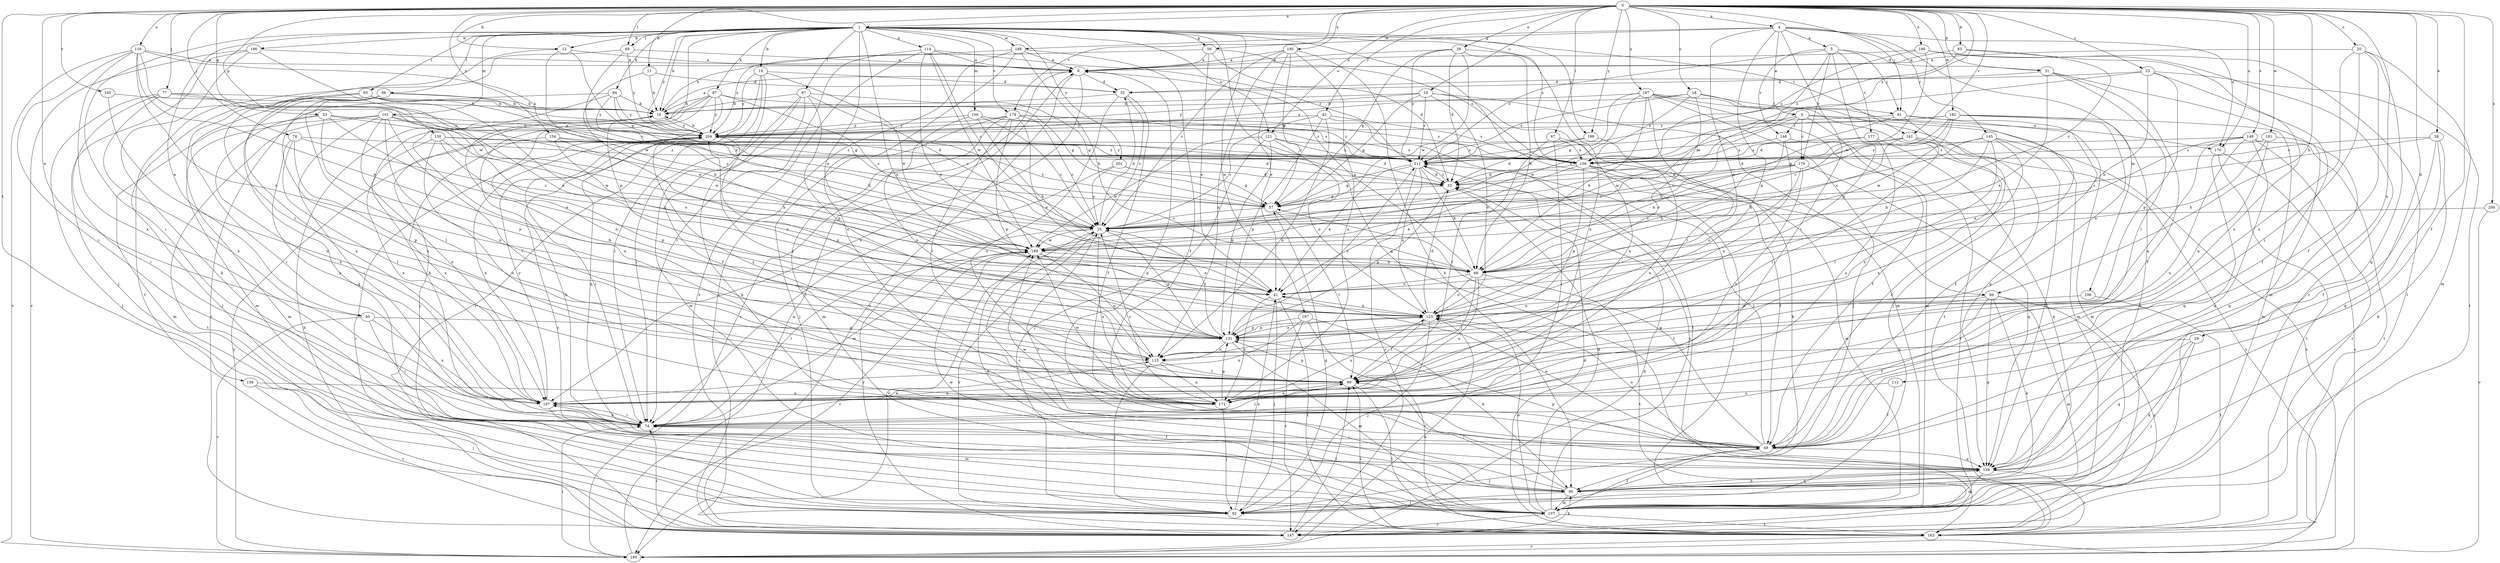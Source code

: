 strict digraph  {
0;
1;
4;
5;
6;
8;
11;
12;
14;
16;
18;
19;
20;
23;
25;
29;
31;
32;
33;
38;
39;
40;
41;
42;
49;
53;
56;
57;
60;
66;
67;
69;
74;
77;
78;
81;
82;
83;
84;
87;
90;
93;
97;
98;
99;
100;
101;
106;
107;
112;
114;
115;
116;
121;
123;
130;
131;
139;
141;
145;
146;
147;
149;
154;
156;
158;
160;
163;
167;
170;
171;
174;
177;
179;
180;
181;
182;
186;
187;
188;
189;
190;
195;
197;
199;
201;
204;
208;
211;
0 -> 1  [label=a];
0 -> 4  [label=a];
0 -> 11  [label=b];
0 -> 12  [label=b];
0 -> 18  [label=c];
0 -> 19  [label=c];
0 -> 20  [label=c];
0 -> 23  [label=c];
0 -> 29  [label=d];
0 -> 31  [label=d];
0 -> 38  [label=e];
0 -> 39  [label=e];
0 -> 40  [label=e];
0 -> 42  [label=f];
0 -> 49  [label=f];
0 -> 53  [label=g];
0 -> 60  [label=h];
0 -> 67  [label=i];
0 -> 69  [label=i];
0 -> 77  [label=j];
0 -> 78  [label=j];
0 -> 81  [label=j];
0 -> 83  [label=k];
0 -> 112  [label=n];
0 -> 116  [label=o];
0 -> 121  [label=o];
0 -> 130  [label=p];
0 -> 141  [label=r];
0 -> 149  [label=s];
0 -> 154  [label=s];
0 -> 156  [label=s];
0 -> 158  [label=t];
0 -> 160  [label=t];
0 -> 167  [label=u];
0 -> 170  [label=u];
0 -> 174  [label=v];
0 -> 181  [label=w];
0 -> 182  [label=w];
0 -> 190  [label=x];
0 -> 195  [label=x];
0 -> 199  [label=y];
0 -> 208  [label=z];
1 -> 12  [label=b];
1 -> 14  [label=b];
1 -> 16  [label=b];
1 -> 40  [label=e];
1 -> 41  [label=e];
1 -> 56  [label=g];
1 -> 60  [label=h];
1 -> 69  [label=i];
1 -> 74  [label=i];
1 -> 84  [label=k];
1 -> 87  [label=k];
1 -> 93  [label=l];
1 -> 97  [label=l];
1 -> 98  [label=l];
1 -> 100  [label=m];
1 -> 101  [label=m];
1 -> 114  [label=n];
1 -> 121  [label=o];
1 -> 123  [label=o];
1 -> 131  [label=p];
1 -> 139  [label=q];
1 -> 141  [label=r];
1 -> 156  [label=s];
1 -> 174  [label=v];
1 -> 186  [label=w];
1 -> 187  [label=w];
1 -> 188  [label=w];
1 -> 199  [label=y];
1 -> 201  [label=y];
1 -> 204  [label=y];
4 -> 5  [label=a];
4 -> 6  [label=a];
4 -> 56  [label=g];
4 -> 74  [label=i];
4 -> 106  [label=m];
4 -> 123  [label=o];
4 -> 131  [label=p];
4 -> 145  [label=r];
4 -> 170  [label=u];
4 -> 188  [label=w];
5 -> 31  [label=d];
5 -> 81  [label=j];
5 -> 131  [label=p];
5 -> 146  [label=r];
5 -> 177  [label=v];
5 -> 179  [label=v];
5 -> 189  [label=w];
5 -> 211  [label=z];
6 -> 49  [label=f];
6 -> 66  [label=h];
6 -> 107  [label=m];
6 -> 146  [label=r];
6 -> 170  [label=u];
6 -> 179  [label=v];
6 -> 189  [label=w];
8 -> 32  [label=d];
8 -> 139  [label=q];
8 -> 147  [label=r];
8 -> 180  [label=v];
8 -> 197  [label=x];
11 -> 16  [label=b];
11 -> 32  [label=d];
11 -> 66  [label=h];
12 -> 8  [label=a];
12 -> 57  [label=g];
12 -> 99  [label=l];
12 -> 189  [label=w];
14 -> 32  [label=d];
14 -> 49  [label=f];
14 -> 74  [label=i];
14 -> 147  [label=r];
14 -> 189  [label=w];
14 -> 204  [label=y];
16 -> 8  [label=a];
16 -> 204  [label=y];
18 -> 81  [label=j];
18 -> 82  [label=j];
18 -> 123  [label=o];
18 -> 156  [label=s];
18 -> 204  [label=y];
18 -> 211  [label=z];
19 -> 16  [label=b];
19 -> 57  [label=g];
19 -> 107  [label=m];
19 -> 123  [label=o];
19 -> 197  [label=x];
19 -> 204  [label=y];
19 -> 211  [label=z];
20 -> 8  [label=a];
20 -> 49  [label=f];
20 -> 74  [label=i];
20 -> 107  [label=m];
20 -> 139  [label=q];
20 -> 171  [label=u];
23 -> 32  [label=d];
23 -> 49  [label=f];
23 -> 66  [label=h];
23 -> 131  [label=p];
23 -> 156  [label=s];
23 -> 163  [label=t];
25 -> 32  [label=d];
25 -> 131  [label=p];
25 -> 147  [label=r];
25 -> 163  [label=t];
25 -> 171  [label=u];
25 -> 180  [label=v];
25 -> 189  [label=w];
29 -> 82  [label=j];
29 -> 90  [label=k];
29 -> 115  [label=n];
29 -> 139  [label=q];
31 -> 32  [label=d];
31 -> 41  [label=e];
31 -> 49  [label=f];
31 -> 99  [label=l];
31 -> 107  [label=m];
32 -> 16  [label=b];
32 -> 25  [label=c];
32 -> 49  [label=f];
32 -> 171  [label=u];
33 -> 57  [label=g];
33 -> 131  [label=p];
33 -> 211  [label=z];
38 -> 25  [label=c];
38 -> 49  [label=f];
38 -> 90  [label=k];
38 -> 139  [label=q];
38 -> 156  [label=s];
39 -> 8  [label=a];
39 -> 33  [label=d];
39 -> 57  [label=g];
39 -> 66  [label=h];
39 -> 189  [label=w];
39 -> 197  [label=x];
39 -> 211  [label=z];
40 -> 74  [label=i];
40 -> 131  [label=p];
40 -> 180  [label=v];
40 -> 197  [label=x];
41 -> 82  [label=j];
41 -> 123  [label=o];
41 -> 163  [label=t];
41 -> 171  [label=u];
42 -> 25  [label=c];
42 -> 115  [label=n];
42 -> 131  [label=p];
42 -> 156  [label=s];
42 -> 163  [label=t];
42 -> 204  [label=y];
49 -> 41  [label=e];
49 -> 57  [label=g];
49 -> 74  [label=i];
49 -> 82  [label=j];
49 -> 123  [label=o];
49 -> 139  [label=q];
49 -> 189  [label=w];
49 -> 211  [label=z];
53 -> 41  [label=e];
53 -> 107  [label=m];
53 -> 131  [label=p];
53 -> 189  [label=w];
53 -> 197  [label=x];
53 -> 204  [label=y];
56 -> 8  [label=a];
56 -> 16  [label=b];
56 -> 33  [label=d];
56 -> 41  [label=e];
56 -> 156  [label=s];
57 -> 25  [label=c];
57 -> 99  [label=l];
57 -> 204  [label=y];
60 -> 49  [label=f];
60 -> 90  [label=k];
60 -> 99  [label=l];
60 -> 107  [label=m];
60 -> 123  [label=o];
60 -> 139  [label=q];
60 -> 147  [label=r];
66 -> 8  [label=a];
66 -> 41  [label=e];
66 -> 99  [label=l];
66 -> 123  [label=o];
66 -> 163  [label=t];
66 -> 197  [label=x];
67 -> 74  [label=i];
67 -> 90  [label=k];
67 -> 99  [label=l];
67 -> 156  [label=s];
69 -> 8  [label=a];
69 -> 25  [label=c];
69 -> 163  [label=t];
69 -> 204  [label=y];
74 -> 16  [label=b];
74 -> 49  [label=f];
74 -> 99  [label=l];
74 -> 115  [label=n];
74 -> 189  [label=w];
74 -> 197  [label=x];
77 -> 16  [label=b];
77 -> 74  [label=i];
77 -> 82  [label=j];
77 -> 156  [label=s];
77 -> 189  [label=w];
77 -> 197  [label=x];
78 -> 25  [label=c];
78 -> 99  [label=l];
78 -> 131  [label=p];
78 -> 197  [label=x];
78 -> 211  [label=z];
81 -> 33  [label=d];
81 -> 49  [label=f];
81 -> 107  [label=m];
81 -> 197  [label=x];
81 -> 204  [label=y];
82 -> 41  [label=e];
82 -> 57  [label=g];
83 -> 8  [label=a];
83 -> 25  [label=c];
83 -> 171  [label=u];
83 -> 211  [label=z];
84 -> 16  [label=b];
84 -> 57  [label=g];
84 -> 66  [label=h];
84 -> 147  [label=r];
84 -> 171  [label=u];
84 -> 204  [label=y];
87 -> 16  [label=b];
87 -> 25  [label=c];
87 -> 57  [label=g];
87 -> 82  [label=j];
87 -> 90  [label=k];
87 -> 115  [label=n];
87 -> 139  [label=q];
87 -> 204  [label=y];
90 -> 25  [label=c];
90 -> 82  [label=j];
90 -> 99  [label=l];
90 -> 107  [label=m];
90 -> 139  [label=q];
90 -> 189  [label=w];
93 -> 16  [label=b];
93 -> 25  [label=c];
93 -> 82  [label=j];
93 -> 123  [label=o];
93 -> 197  [label=x];
97 -> 16  [label=b];
97 -> 25  [label=c];
97 -> 57  [label=g];
97 -> 74  [label=i];
97 -> 90  [label=k];
97 -> 107  [label=m];
97 -> 131  [label=p];
98 -> 16  [label=b];
98 -> 74  [label=i];
98 -> 99  [label=l];
98 -> 107  [label=m];
98 -> 139  [label=q];
98 -> 171  [label=u];
98 -> 204  [label=y];
99 -> 131  [label=p];
99 -> 163  [label=t];
99 -> 171  [label=u];
99 -> 197  [label=x];
99 -> 204  [label=y];
100 -> 25  [label=c];
100 -> 66  [label=h];
100 -> 115  [label=n];
100 -> 156  [label=s];
100 -> 204  [label=y];
100 -> 211  [label=z];
101 -> 33  [label=d];
101 -> 74  [label=i];
101 -> 99  [label=l];
101 -> 107  [label=m];
101 -> 115  [label=n];
101 -> 163  [label=t];
101 -> 189  [label=w];
101 -> 197  [label=x];
101 -> 204  [label=y];
106 -> 123  [label=o];
106 -> 163  [label=t];
107 -> 33  [label=d];
107 -> 49  [label=f];
107 -> 123  [label=o];
107 -> 147  [label=r];
107 -> 163  [label=t];
107 -> 189  [label=w];
107 -> 204  [label=y];
107 -> 211  [label=z];
112 -> 49  [label=f];
112 -> 171  [label=u];
114 -> 8  [label=a];
114 -> 25  [label=c];
114 -> 41  [label=e];
114 -> 74  [label=i];
114 -> 163  [label=t];
114 -> 189  [label=w];
114 -> 211  [label=z];
115 -> 16  [label=b];
115 -> 82  [label=j];
115 -> 99  [label=l];
115 -> 171  [label=u];
115 -> 204  [label=y];
116 -> 8  [label=a];
116 -> 41  [label=e];
116 -> 74  [label=i];
116 -> 123  [label=o];
116 -> 156  [label=s];
116 -> 180  [label=v];
116 -> 189  [label=w];
116 -> 197  [label=x];
121 -> 82  [label=j];
121 -> 123  [label=o];
121 -> 131  [label=p];
121 -> 156  [label=s];
121 -> 189  [label=w];
121 -> 211  [label=z];
123 -> 33  [label=d];
123 -> 82  [label=j];
123 -> 99  [label=l];
123 -> 131  [label=p];
130 -> 66  [label=h];
130 -> 131  [label=p];
130 -> 156  [label=s];
130 -> 171  [label=u];
130 -> 197  [label=x];
130 -> 211  [label=z];
131 -> 25  [label=c];
131 -> 107  [label=m];
131 -> 115  [label=n];
131 -> 123  [label=o];
131 -> 204  [label=y];
131 -> 211  [label=z];
139 -> 25  [label=c];
139 -> 90  [label=k];
139 -> 107  [label=m];
139 -> 131  [label=p];
139 -> 163  [label=t];
141 -> 33  [label=d];
141 -> 49  [label=f];
141 -> 66  [label=h];
141 -> 99  [label=l];
141 -> 156  [label=s];
141 -> 180  [label=v];
145 -> 25  [label=c];
145 -> 66  [label=h];
145 -> 99  [label=l];
145 -> 139  [label=q];
145 -> 156  [label=s];
145 -> 180  [label=v];
145 -> 197  [label=x];
146 -> 66  [label=h];
146 -> 115  [label=n];
146 -> 147  [label=r];
146 -> 156  [label=s];
147 -> 16  [label=b];
147 -> 74  [label=i];
147 -> 90  [label=k];
147 -> 99  [label=l];
149 -> 41  [label=e];
149 -> 115  [label=n];
149 -> 139  [label=q];
149 -> 147  [label=r];
149 -> 163  [label=t];
149 -> 171  [label=u];
149 -> 211  [label=z];
154 -> 33  [label=d];
154 -> 66  [label=h];
154 -> 123  [label=o];
154 -> 197  [label=x];
154 -> 211  [label=z];
156 -> 33  [label=d];
156 -> 41  [label=e];
156 -> 49  [label=f];
156 -> 107  [label=m];
156 -> 131  [label=p];
156 -> 147  [label=r];
158 -> 82  [label=j];
158 -> 147  [label=r];
158 -> 171  [label=u];
160 -> 16  [label=b];
160 -> 171  [label=u];
163 -> 33  [label=d];
163 -> 99  [label=l];
163 -> 180  [label=v];
167 -> 16  [label=b];
167 -> 57  [label=g];
167 -> 66  [label=h];
167 -> 82  [label=j];
167 -> 99  [label=l];
167 -> 107  [label=m];
167 -> 139  [label=q];
167 -> 163  [label=t];
167 -> 189  [label=w];
170 -> 139  [label=q];
170 -> 163  [label=t];
170 -> 180  [label=v];
171 -> 25  [label=c];
171 -> 82  [label=j];
171 -> 123  [label=o];
171 -> 131  [label=p];
171 -> 189  [label=w];
174 -> 25  [label=c];
174 -> 41  [label=e];
174 -> 82  [label=j];
174 -> 99  [label=l];
174 -> 107  [label=m];
174 -> 131  [label=p];
174 -> 156  [label=s];
174 -> 204  [label=y];
174 -> 211  [label=z];
177 -> 25  [label=c];
177 -> 90  [label=k];
177 -> 171  [label=u];
177 -> 211  [label=z];
179 -> 25  [label=c];
179 -> 33  [label=d];
179 -> 66  [label=h];
179 -> 123  [label=o];
179 -> 139  [label=q];
179 -> 171  [label=u];
180 -> 8  [label=a];
180 -> 33  [label=d];
180 -> 74  [label=i];
180 -> 123  [label=o];
180 -> 204  [label=y];
181 -> 66  [label=h];
181 -> 115  [label=n];
181 -> 139  [label=q];
181 -> 156  [label=s];
182 -> 25  [label=c];
182 -> 57  [label=g];
182 -> 90  [label=k];
182 -> 107  [label=m];
182 -> 123  [label=o];
182 -> 189  [label=w];
182 -> 204  [label=y];
182 -> 211  [label=z];
186 -> 8  [label=a];
186 -> 82  [label=j];
186 -> 90  [label=k];
186 -> 123  [label=o];
186 -> 180  [label=v];
187 -> 90  [label=k];
187 -> 131  [label=p];
187 -> 147  [label=r];
187 -> 163  [label=t];
187 -> 197  [label=x];
188 -> 8  [label=a];
188 -> 49  [label=f];
188 -> 66  [label=h];
188 -> 147  [label=r];
188 -> 171  [label=u];
188 -> 204  [label=y];
189 -> 41  [label=e];
189 -> 66  [label=h];
189 -> 74  [label=i];
189 -> 115  [label=n];
189 -> 180  [label=v];
190 -> 8  [label=a];
190 -> 147  [label=r];
190 -> 156  [label=s];
190 -> 163  [label=t];
190 -> 189  [label=w];
195 -> 8  [label=a];
195 -> 25  [label=c];
195 -> 41  [label=e];
195 -> 57  [label=g];
195 -> 90  [label=k];
195 -> 115  [label=n];
195 -> 171  [label=u];
197 -> 74  [label=i];
197 -> 107  [label=m];
197 -> 204  [label=y];
199 -> 33  [label=d];
199 -> 171  [label=u];
199 -> 211  [label=z];
201 -> 25  [label=c];
201 -> 33  [label=d];
201 -> 57  [label=g];
201 -> 74  [label=i];
204 -> 16  [label=b];
204 -> 33  [label=d];
204 -> 74  [label=i];
204 -> 147  [label=r];
204 -> 197  [label=x];
204 -> 211  [label=z];
208 -> 25  [label=c];
208 -> 180  [label=v];
211 -> 33  [label=d];
211 -> 41  [label=e];
211 -> 57  [label=g];
211 -> 66  [label=h];
211 -> 123  [label=o];
211 -> 147  [label=r];
211 -> 204  [label=y];
}
